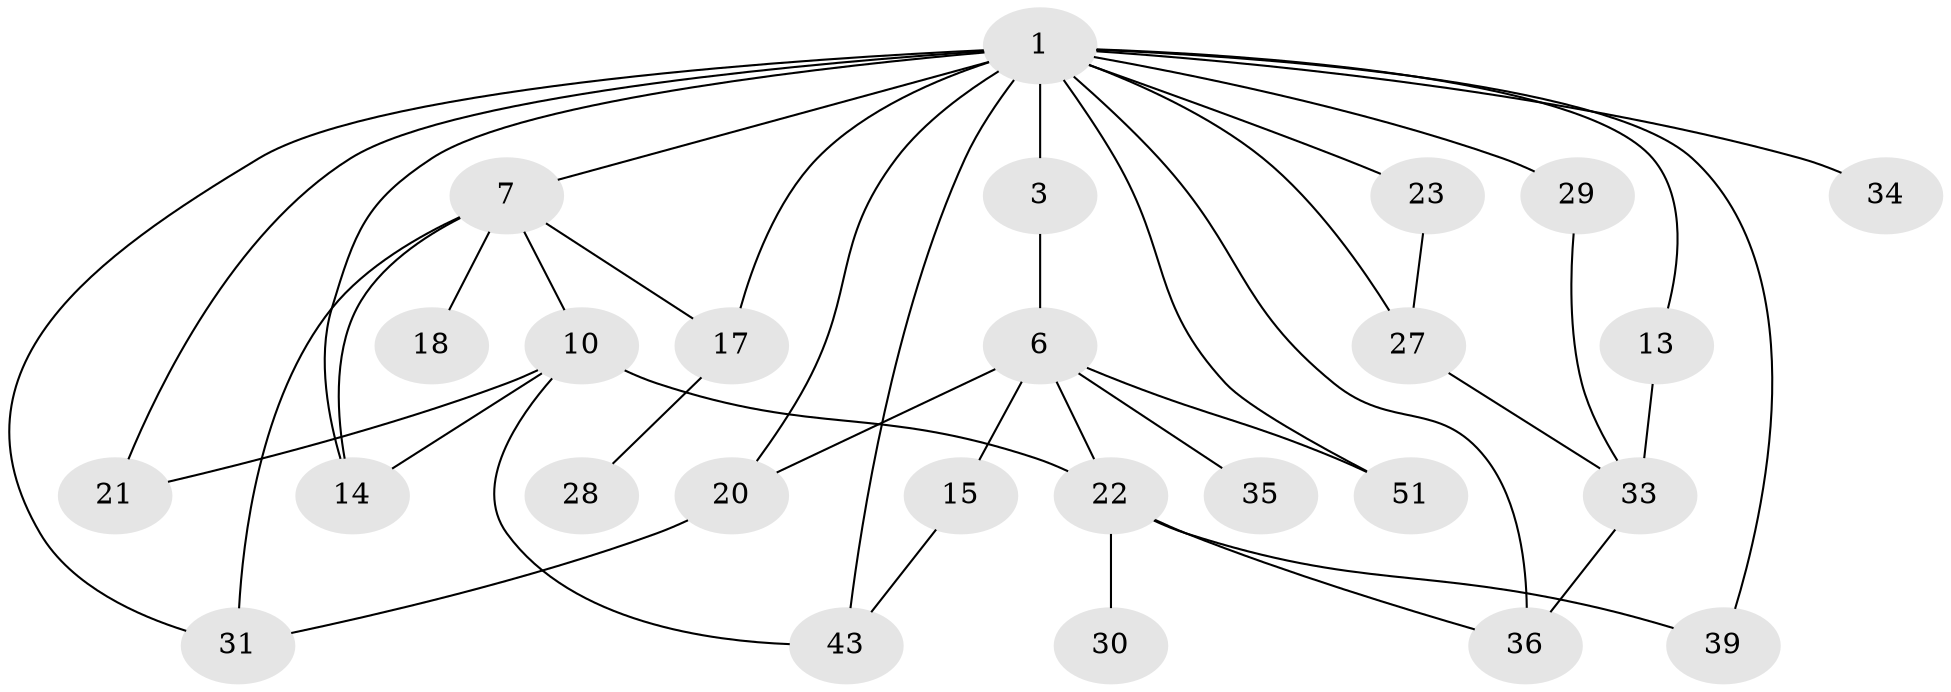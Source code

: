 // original degree distribution, {4: 0.11320754716981132, 9: 0.018867924528301886, 5: 0.07547169811320754, 2: 0.3584905660377358, 6: 0.03773584905660377, 3: 0.2641509433962264, 1: 0.1320754716981132}
// Generated by graph-tools (version 1.1) at 2025/17/03/04/25 18:17:03]
// undirected, 26 vertices, 42 edges
graph export_dot {
graph [start="1"]
  node [color=gray90,style=filled];
  1 [super="+5+19+2"];
  3 [super="+32+4"];
  6 [super="+12"];
  7;
  10;
  13;
  14;
  15;
  17 [super="+40"];
  18 [super="+47"];
  20;
  21 [super="+26"];
  22 [super="+24"];
  23 [super="+48"];
  27 [super="+45+37"];
  28;
  29;
  30;
  31;
  33 [super="+41"];
  34;
  35 [super="+52"];
  36 [super="+46"];
  39;
  43 [super="+53+49"];
  51;
  1 -- 34;
  1 -- 17;
  1 -- 21 [weight=2];
  1 -- 23;
  1 -- 27 [weight=2];
  1 -- 29 [weight=2];
  1 -- 3 [weight=3];
  1 -- 36;
  1 -- 7;
  1 -- 39;
  1 -- 43;
  1 -- 13;
  1 -- 14;
  1 -- 51;
  1 -- 20;
  1 -- 31;
  3 -- 6 [weight=2];
  6 -- 20;
  6 -- 35;
  6 -- 51;
  6 -- 22 [weight=2];
  6 -- 15;
  7 -- 10;
  7 -- 18;
  7 -- 31;
  7 -- 14;
  7 -- 17;
  10 -- 14;
  10 -- 21;
  10 -- 22;
  10 -- 43;
  13 -- 33;
  15 -- 43;
  17 -- 28;
  20 -- 31;
  22 -- 36;
  22 -- 39;
  22 -- 30;
  23 -- 27;
  27 -- 33;
  29 -- 33;
  33 -- 36;
}
